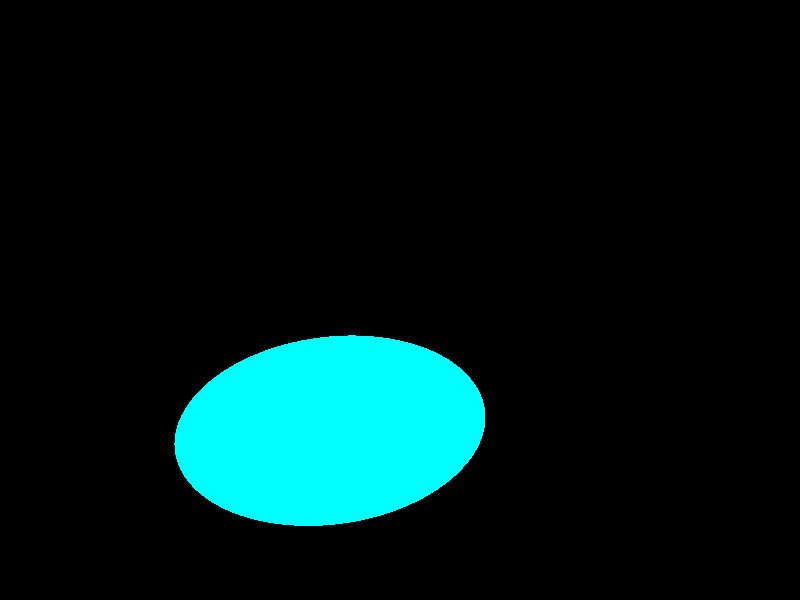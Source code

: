 sphere {
<0, 0, -2>
3
pigment { color rgb <0,1,1> }  
}
camera {
up< 0, 2, 1 >
direction < 0,1,0>
location <0,0,-10>
look_at <-2,10,3>
angle 110
right< 1, 0, 1 >
}
light_source {
<-5, -1, -20>
color rgb <0,1,1>
}
